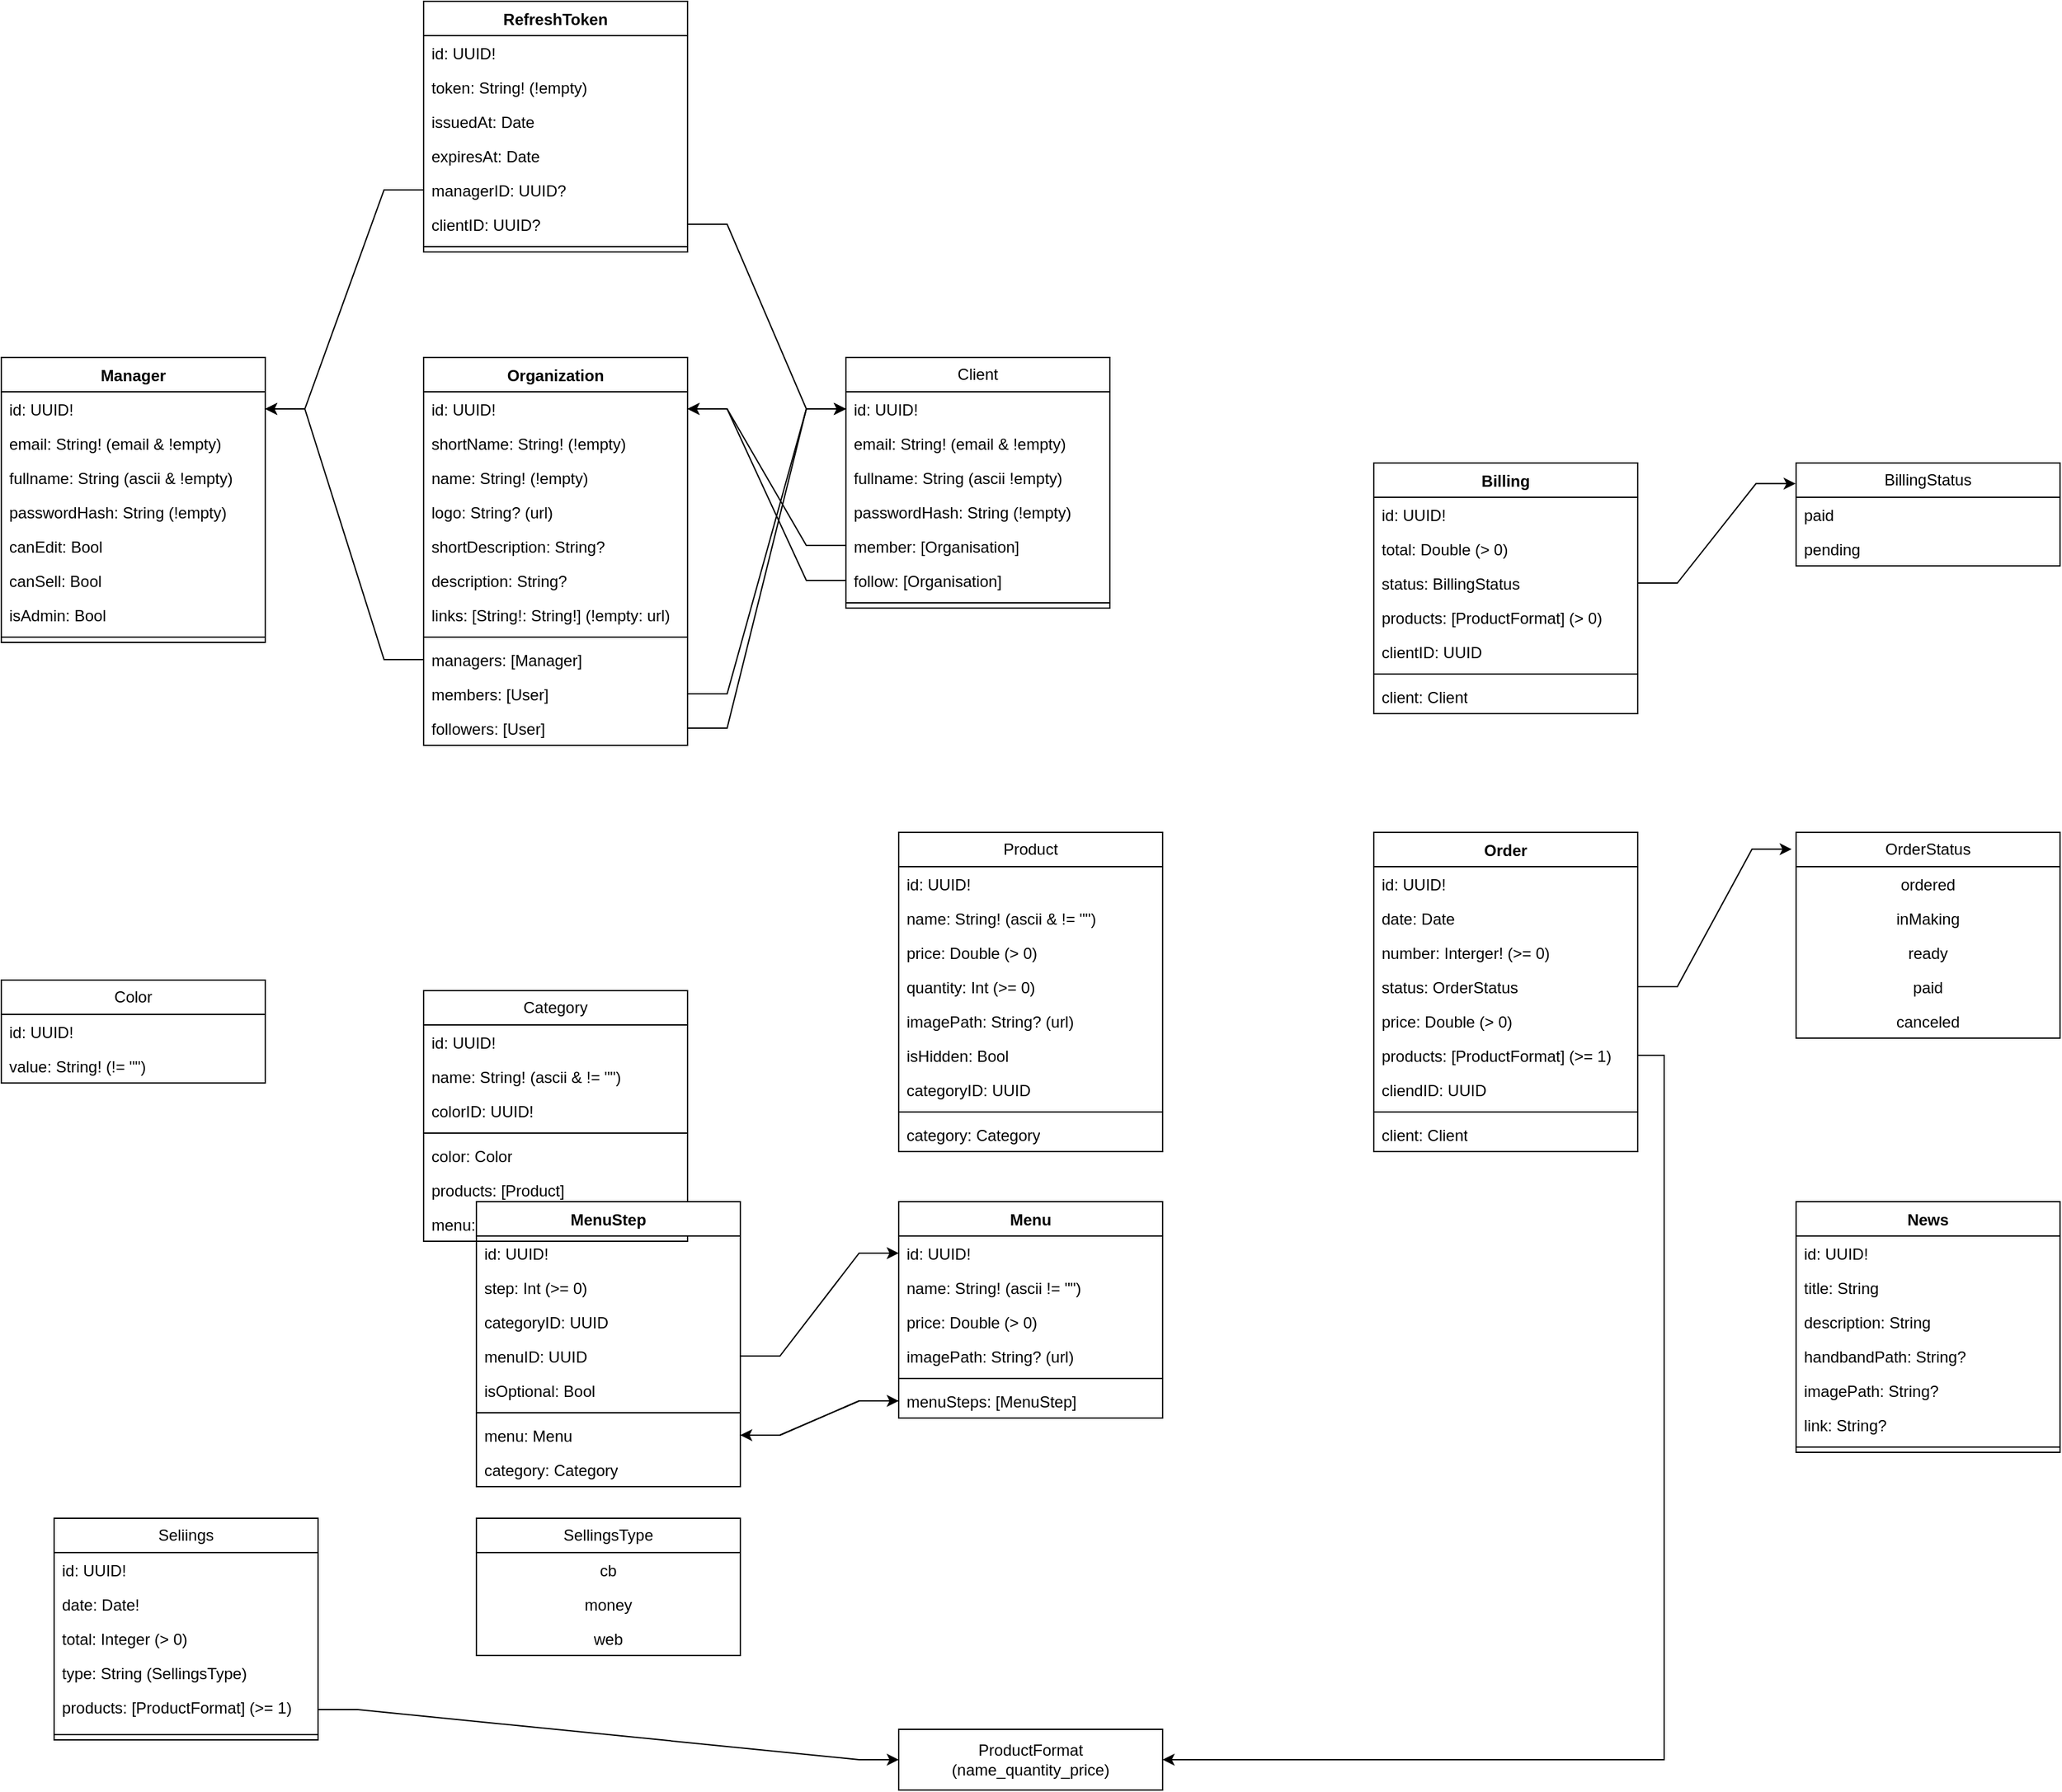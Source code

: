 <mxfile version="24.4.13" type="github">
  <diagram name="Page-1" id="c2jvkfj87v3BeWDT-e6X">
    <mxGraphModel dx="573" dy="1735" grid="1" gridSize="10" guides="1" tooltips="1" connect="1" arrows="1" fold="1" page="1" pageScale="1" pageWidth="827" pageHeight="1169" math="0" shadow="0">
      <root>
        <mxCell id="0" />
        <mxCell id="1" parent="0" />
        <mxCell id="NJMFw-u_C302tOv5NdWR-11" value="Category" style="swimlane;fontStyle=0;childLayout=stackLayout;horizontal=1;startSize=26;fillColor=none;horizontalStack=0;resizeParent=1;resizeParentMax=0;resizeLast=0;collapsible=1;marginBottom=0;whiteSpace=wrap;html=1;" parent="1" vertex="1">
          <mxGeometry x="320" y="480" width="200" height="190" as="geometry" />
        </mxCell>
        <mxCell id="NJMFw-u_C302tOv5NdWR-12" value="id: UUID!" style="text;strokeColor=none;fillColor=none;align=left;verticalAlign=top;spacingLeft=4;spacingRight=4;overflow=hidden;rotatable=0;points=[[0,0.5],[1,0.5]];portConstraint=eastwest;whiteSpace=wrap;html=1;" parent="NJMFw-u_C302tOv5NdWR-11" vertex="1">
          <mxGeometry y="26" width="200" height="26" as="geometry" />
        </mxCell>
        <mxCell id="NJMFw-u_C302tOv5NdWR-13" value="name: String! (ascii &amp;amp; != &quot;&quot;)" style="text;strokeColor=none;fillColor=none;align=left;verticalAlign=top;spacingLeft=4;spacingRight=4;overflow=hidden;rotatable=0;points=[[0,0.5],[1,0.5]];portConstraint=eastwest;whiteSpace=wrap;html=1;" parent="NJMFw-u_C302tOv5NdWR-11" vertex="1">
          <mxGeometry y="52" width="200" height="26" as="geometry" />
        </mxCell>
        <mxCell id="NJMFw-u_C302tOv5NdWR-14" value="colorID: UUID!" style="text;strokeColor=none;fillColor=none;align=left;verticalAlign=top;spacingLeft=4;spacingRight=4;overflow=hidden;rotatable=0;points=[[0,0.5],[1,0.5]];portConstraint=eastwest;whiteSpace=wrap;html=1;" parent="NJMFw-u_C302tOv5NdWR-11" vertex="1">
          <mxGeometry y="78" width="200" height="26" as="geometry" />
        </mxCell>
        <mxCell id="NJMFw-u_C302tOv5NdWR-68" value="" style="line;strokeWidth=1;fillColor=none;align=left;verticalAlign=middle;spacingTop=-1;spacingLeft=3;spacingRight=3;rotatable=0;labelPosition=right;points=[];portConstraint=eastwest;strokeColor=inherit;" parent="NJMFw-u_C302tOv5NdWR-11" vertex="1">
          <mxGeometry y="104" width="200" height="8" as="geometry" />
        </mxCell>
        <mxCell id="NJMFw-u_C302tOv5NdWR-69" value="color: Color" style="text;strokeColor=none;fillColor=none;align=left;verticalAlign=top;spacingLeft=4;spacingRight=4;overflow=hidden;rotatable=0;points=[[0,0.5],[1,0.5]];portConstraint=eastwest;whiteSpace=wrap;html=1;" parent="NJMFw-u_C302tOv5NdWR-11" vertex="1">
          <mxGeometry y="112" width="200" height="26" as="geometry" />
        </mxCell>
        <mxCell id="NJMFw-u_C302tOv5NdWR-72" value="products: [Product]" style="text;strokeColor=none;fillColor=none;align=left;verticalAlign=top;spacingLeft=4;spacingRight=4;overflow=hidden;rotatable=0;points=[[0,0.5],[1,0.5]];portConstraint=eastwest;whiteSpace=wrap;html=1;" parent="NJMFw-u_C302tOv5NdWR-11" vertex="1">
          <mxGeometry y="138" width="200" height="26" as="geometry" />
        </mxCell>
        <mxCell id="NJMFw-u_C302tOv5NdWR-102" value="menu: [Menu]" style="text;strokeColor=none;fillColor=none;align=left;verticalAlign=top;spacingLeft=4;spacingRight=4;overflow=hidden;rotatable=0;points=[[0,0.5],[1,0.5]];portConstraint=eastwest;whiteSpace=wrap;html=1;" parent="NJMFw-u_C302tOv5NdWR-11" vertex="1">
          <mxGeometry y="164" width="200" height="26" as="geometry" />
        </mxCell>
        <mxCell id="Oe5VFleVL7lgHwrtvGjz-9" style="edgeStyle=entityRelationEdgeStyle;rounded=0;orthogonalLoop=1;jettySize=auto;html=1;exitX=0;exitY=0.75;exitDx=0;exitDy=0;entryX=1;entryY=0.5;entryDx=0;entryDy=0;" edge="1" parent="1" source="NJMFw-u_C302tOv5NdWR-19" target="Ka90RNqqkyqerw9W2KLA-3">
          <mxGeometry relative="1" as="geometry" />
        </mxCell>
        <mxCell id="NJMFw-u_C302tOv5NdWR-19" value="Client" style="swimlane;fontStyle=0;childLayout=stackLayout;horizontal=1;startSize=26;fillColor=none;horizontalStack=0;resizeParent=1;resizeParentMax=0;resizeLast=0;collapsible=1;marginBottom=0;whiteSpace=wrap;html=1;" parent="1" vertex="1">
          <mxGeometry x="640" width="200" height="190" as="geometry" />
        </mxCell>
        <mxCell id="NJMFw-u_C302tOv5NdWR-20" value="id: UUID!" style="text;strokeColor=none;fillColor=none;align=left;verticalAlign=top;spacingLeft=4;spacingRight=4;overflow=hidden;rotatable=0;points=[[0,0.5],[1,0.5]];portConstraint=eastwest;whiteSpace=wrap;html=1;" parent="NJMFw-u_C302tOv5NdWR-19" vertex="1">
          <mxGeometry y="26" width="200" height="26" as="geometry" />
        </mxCell>
        <mxCell id="NJMFw-u_C302tOv5NdWR-22" value="email: String! (email &amp;amp; !empty)" style="text;strokeColor=none;fillColor=none;align=left;verticalAlign=top;spacingLeft=4;spacingRight=4;overflow=hidden;rotatable=0;points=[[0,0.5],[1,0.5]];portConstraint=eastwest;whiteSpace=wrap;html=1;" parent="NJMFw-u_C302tOv5NdWR-19" vertex="1">
          <mxGeometry y="52" width="200" height="26" as="geometry" />
        </mxCell>
        <mxCell id="NJMFw-u_C302tOv5NdWR-21" value="fullname: String (ascii !empty)" style="text;strokeColor=none;fillColor=none;align=left;verticalAlign=top;spacingLeft=4;spacingRight=4;overflow=hidden;rotatable=0;points=[[0,0.5],[1,0.5]];portConstraint=eastwest;whiteSpace=wrap;html=1;" parent="NJMFw-u_C302tOv5NdWR-19" vertex="1">
          <mxGeometry y="78" width="200" height="26" as="geometry" />
        </mxCell>
        <mxCell id="NJMFw-u_C302tOv5NdWR-23" value="passwordHash: String (!empty)" style="text;strokeColor=none;fillColor=none;align=left;verticalAlign=top;spacingLeft=4;spacingRight=4;overflow=hidden;rotatable=0;points=[[0,0.5],[1,0.5]];portConstraint=eastwest;whiteSpace=wrap;html=1;" parent="NJMFw-u_C302tOv5NdWR-19" vertex="1">
          <mxGeometry y="104" width="200" height="26" as="geometry" />
        </mxCell>
        <mxCell id="Oe5VFleVL7lgHwrtvGjz-3" value="member: [Organisation]" style="text;strokeColor=none;fillColor=none;align=left;verticalAlign=top;spacingLeft=4;spacingRight=4;overflow=hidden;rotatable=0;points=[[0,0.5],[1,0.5]];portConstraint=eastwest;whiteSpace=wrap;html=1;" vertex="1" parent="NJMFw-u_C302tOv5NdWR-19">
          <mxGeometry y="130" width="200" height="26" as="geometry" />
        </mxCell>
        <mxCell id="NJMFw-u_C302tOv5NdWR-24" value="follow: [Organisation]" style="text;strokeColor=none;fillColor=none;align=left;verticalAlign=top;spacingLeft=4;spacingRight=4;overflow=hidden;rotatable=0;points=[[0,0.5],[1,0.5]];portConstraint=eastwest;whiteSpace=wrap;html=1;" parent="NJMFw-u_C302tOv5NdWR-19" vertex="1">
          <mxGeometry y="156" width="200" height="26" as="geometry" />
        </mxCell>
        <mxCell id="NJMFw-u_C302tOv5NdWR-158" value="" style="line;strokeWidth=1;fillColor=none;align=left;verticalAlign=middle;spacingTop=-1;spacingLeft=3;spacingRight=3;rotatable=0;labelPosition=right;points=[];portConstraint=eastwest;strokeColor=inherit;" parent="NJMFw-u_C302tOv5NdWR-19" vertex="1">
          <mxGeometry y="182" width="200" height="8" as="geometry" />
        </mxCell>
        <mxCell id="NJMFw-u_C302tOv5NdWR-26" value="Color" style="swimlane;fontStyle=0;childLayout=stackLayout;horizontal=1;startSize=26;fillColor=none;horizontalStack=0;resizeParent=1;resizeParentMax=0;resizeLast=0;collapsible=1;marginBottom=0;whiteSpace=wrap;html=1;" parent="1" vertex="1">
          <mxGeometry y="472" width="200" height="78" as="geometry" />
        </mxCell>
        <mxCell id="NJMFw-u_C302tOv5NdWR-27" value="id: UUID!" style="text;strokeColor=none;fillColor=none;align=left;verticalAlign=top;spacingLeft=4;spacingRight=4;overflow=hidden;rotatable=0;points=[[0,0.5],[1,0.5]];portConstraint=eastwest;whiteSpace=wrap;html=1;" parent="NJMFw-u_C302tOv5NdWR-26" vertex="1">
          <mxGeometry y="26" width="200" height="26" as="geometry" />
        </mxCell>
        <mxCell id="NJMFw-u_C302tOv5NdWR-28" value="value: String! (!= &quot;&quot;)" style="text;strokeColor=none;fillColor=none;align=left;verticalAlign=top;spacingLeft=4;spacingRight=4;overflow=hidden;rotatable=0;points=[[0,0.5],[1,0.5]];portConstraint=eastwest;whiteSpace=wrap;html=1;" parent="NJMFw-u_C302tOv5NdWR-26" vertex="1">
          <mxGeometry y="52" width="200" height="26" as="geometry" />
        </mxCell>
        <mxCell id="NJMFw-u_C302tOv5NdWR-40" value="Product" style="swimlane;fontStyle=0;childLayout=stackLayout;horizontal=1;startSize=26;fillColor=none;horizontalStack=0;resizeParent=1;resizeParentMax=0;resizeLast=0;collapsible=1;marginBottom=0;whiteSpace=wrap;html=1;" parent="1" vertex="1">
          <mxGeometry x="680" y="360" width="200" height="242" as="geometry" />
        </mxCell>
        <mxCell id="NJMFw-u_C302tOv5NdWR-41" value="id: UUID!" style="text;strokeColor=none;fillColor=none;align=left;verticalAlign=top;spacingLeft=4;spacingRight=4;overflow=hidden;rotatable=0;points=[[0,0.5],[1,0.5]];portConstraint=eastwest;whiteSpace=wrap;html=1;" parent="NJMFw-u_C302tOv5NdWR-40" vertex="1">
          <mxGeometry y="26" width="200" height="26" as="geometry" />
        </mxCell>
        <mxCell id="NJMFw-u_C302tOv5NdWR-42" value="name: String! (ascii &amp;amp; != &quot;&quot;)" style="text;strokeColor=none;fillColor=none;align=left;verticalAlign=top;spacingLeft=4;spacingRight=4;overflow=hidden;rotatable=0;points=[[0,0.5],[1,0.5]];portConstraint=eastwest;whiteSpace=wrap;html=1;" parent="NJMFw-u_C302tOv5NdWR-40" vertex="1">
          <mxGeometry y="52" width="200" height="26" as="geometry" />
        </mxCell>
        <mxCell id="NJMFw-u_C302tOv5NdWR-43" value="price: Double (&amp;gt; 0)" style="text;strokeColor=none;fillColor=none;align=left;verticalAlign=top;spacingLeft=4;spacingRight=4;overflow=hidden;rotatable=0;points=[[0,0.5],[1,0.5]];portConstraint=eastwest;whiteSpace=wrap;html=1;" parent="NJMFw-u_C302tOv5NdWR-40" vertex="1">
          <mxGeometry y="78" width="200" height="26" as="geometry" />
        </mxCell>
        <mxCell id="NJMFw-u_C302tOv5NdWR-44" value="quantity: Int (&amp;gt;= 0)" style="text;strokeColor=none;fillColor=none;align=left;verticalAlign=top;spacingLeft=4;spacingRight=4;overflow=hidden;rotatable=0;points=[[0,0.5],[1,0.5]];portConstraint=eastwest;whiteSpace=wrap;html=1;" parent="NJMFw-u_C302tOv5NdWR-40" vertex="1">
          <mxGeometry y="104" width="200" height="26" as="geometry" />
        </mxCell>
        <mxCell id="NJMFw-u_C302tOv5NdWR-45" value="imagePath: String? (url)" style="text;strokeColor=none;fillColor=none;align=left;verticalAlign=top;spacingLeft=4;spacingRight=4;overflow=hidden;rotatable=0;points=[[0,0.5],[1,0.5]];portConstraint=eastwest;whiteSpace=wrap;html=1;" parent="NJMFw-u_C302tOv5NdWR-40" vertex="1">
          <mxGeometry y="130" width="200" height="26" as="geometry" />
        </mxCell>
        <mxCell id="NJMFw-u_C302tOv5NdWR-46" value="isHidden: Bool" style="text;strokeColor=none;fillColor=none;align=left;verticalAlign=top;spacingLeft=4;spacingRight=4;overflow=hidden;rotatable=0;points=[[0,0.5],[1,0.5]];portConstraint=eastwest;whiteSpace=wrap;html=1;" parent="NJMFw-u_C302tOv5NdWR-40" vertex="1">
          <mxGeometry y="156" width="200" height="26" as="geometry" />
        </mxCell>
        <mxCell id="NJMFw-u_C302tOv5NdWR-47" value="categoryID: UUID" style="text;strokeColor=none;fillColor=none;align=left;verticalAlign=top;spacingLeft=4;spacingRight=4;overflow=hidden;rotatable=0;points=[[0,0.5],[1,0.5]];portConstraint=eastwest;whiteSpace=wrap;html=1;" parent="NJMFw-u_C302tOv5NdWR-40" vertex="1">
          <mxGeometry y="182" width="200" height="26" as="geometry" />
        </mxCell>
        <mxCell id="NJMFw-u_C302tOv5NdWR-74" value="" style="line;strokeWidth=1;fillColor=none;align=left;verticalAlign=middle;spacingTop=-1;spacingLeft=3;spacingRight=3;rotatable=0;labelPosition=right;points=[];portConstraint=eastwest;strokeColor=inherit;" parent="NJMFw-u_C302tOv5NdWR-40" vertex="1">
          <mxGeometry y="208" width="200" height="8" as="geometry" />
        </mxCell>
        <mxCell id="NJMFw-u_C302tOv5NdWR-75" value="category: Category" style="text;strokeColor=none;fillColor=none;align=left;verticalAlign=top;spacingLeft=4;spacingRight=4;overflow=hidden;rotatable=0;points=[[0,0.5],[1,0.5]];portConstraint=eastwest;whiteSpace=wrap;html=1;" parent="NJMFw-u_C302tOv5NdWR-40" vertex="1">
          <mxGeometry y="216" width="200" height="26" as="geometry" />
        </mxCell>
        <mxCell id="NJMFw-u_C302tOv5NdWR-56" value="Manager" style="swimlane;fontStyle=1;align=center;verticalAlign=top;childLayout=stackLayout;horizontal=1;startSize=26;horizontalStack=0;resizeParent=1;resizeParentMax=0;resizeLast=0;collapsible=1;marginBottom=0;whiteSpace=wrap;html=1;" parent="1" vertex="1">
          <mxGeometry width="200" height="216" as="geometry" />
        </mxCell>
        <mxCell id="NJMFw-u_C302tOv5NdWR-34" value="id: UUID!" style="text;strokeColor=none;fillColor=none;align=left;verticalAlign=top;spacingLeft=4;spacingRight=4;overflow=hidden;rotatable=0;points=[[0,0.5],[1,0.5]];portConstraint=eastwest;whiteSpace=wrap;html=1;" parent="NJMFw-u_C302tOv5NdWR-56" vertex="1">
          <mxGeometry y="26" width="200" height="26" as="geometry" />
        </mxCell>
        <mxCell id="NJMFw-u_C302tOv5NdWR-36" value="email: String! (email &amp;amp; !empty)" style="text;strokeColor=none;fillColor=none;align=left;verticalAlign=top;spacingLeft=4;spacingRight=4;overflow=hidden;rotatable=0;points=[[0,0.5],[1,0.5]];portConstraint=eastwest;whiteSpace=wrap;html=1;" parent="NJMFw-u_C302tOv5NdWR-56" vertex="1">
          <mxGeometry y="52" width="200" height="26" as="geometry" />
        </mxCell>
        <mxCell id="NJMFw-u_C302tOv5NdWR-35" value="fullname: String (ascii &amp;amp; !empty)" style="text;strokeColor=none;fillColor=none;align=left;verticalAlign=top;spacingLeft=4;spacingRight=4;overflow=hidden;rotatable=0;points=[[0,0.5],[1,0.5]];portConstraint=eastwest;whiteSpace=wrap;html=1;" parent="NJMFw-u_C302tOv5NdWR-56" vertex="1">
          <mxGeometry y="78" width="200" height="26" as="geometry" />
        </mxCell>
        <mxCell id="NJMFw-u_C302tOv5NdWR-37" value="passwordHash: String (!empty)" style="text;strokeColor=none;fillColor=none;align=left;verticalAlign=top;spacingLeft=4;spacingRight=4;overflow=hidden;rotatable=0;points=[[0,0.5],[1,0.5]];portConstraint=eastwest;whiteSpace=wrap;html=1;" parent="NJMFw-u_C302tOv5NdWR-56" vertex="1">
          <mxGeometry y="104" width="200" height="26" as="geometry" />
        </mxCell>
        <mxCell id="Ka90RNqqkyqerw9W2KLA-1" value="canEdit: Bool" style="text;strokeColor=none;fillColor=none;align=left;verticalAlign=top;spacingLeft=4;spacingRight=4;overflow=hidden;rotatable=0;points=[[0,0.5],[1,0.5]];portConstraint=eastwest;whiteSpace=wrap;html=1;" parent="NJMFw-u_C302tOv5NdWR-56" vertex="1">
          <mxGeometry y="130" width="200" height="26" as="geometry" />
        </mxCell>
        <mxCell id="NJMFw-u_C302tOv5NdWR-38" value="canSell: Bool" style="text;strokeColor=none;fillColor=none;align=left;verticalAlign=top;spacingLeft=4;spacingRight=4;overflow=hidden;rotatable=0;points=[[0,0.5],[1,0.5]];portConstraint=eastwest;whiteSpace=wrap;html=1;" parent="NJMFw-u_C302tOv5NdWR-56" vertex="1">
          <mxGeometry y="156" width="200" height="26" as="geometry" />
        </mxCell>
        <mxCell id="NJMFw-u_C302tOv5NdWR-39" value="isAdmin: Bool" style="text;strokeColor=none;fillColor=none;align=left;verticalAlign=top;spacingLeft=4;spacingRight=4;overflow=hidden;rotatable=0;points=[[0,0.5],[1,0.5]];portConstraint=eastwest;whiteSpace=wrap;html=1;" parent="NJMFw-u_C302tOv5NdWR-56" vertex="1">
          <mxGeometry y="182" width="200" height="26" as="geometry" />
        </mxCell>
        <mxCell id="NJMFw-u_C302tOv5NdWR-58" value="" style="line;strokeWidth=1;fillColor=none;align=left;verticalAlign=middle;spacingTop=-1;spacingLeft=3;spacingRight=3;rotatable=0;labelPosition=right;points=[];portConstraint=eastwest;strokeColor=inherit;" parent="NJMFw-u_C302tOv5NdWR-56" vertex="1">
          <mxGeometry y="208" width="200" height="8" as="geometry" />
        </mxCell>
        <mxCell id="NJMFw-u_C302tOv5NdWR-60" value="RefreshToken" style="swimlane;fontStyle=1;align=center;verticalAlign=top;childLayout=stackLayout;horizontal=1;startSize=26;horizontalStack=0;resizeParent=1;resizeParentMax=0;resizeLast=0;collapsible=1;marginBottom=0;whiteSpace=wrap;html=1;" parent="1" vertex="1">
          <mxGeometry x="320" y="-270" width="200" height="190" as="geometry" />
        </mxCell>
        <mxCell id="NJMFw-u_C302tOv5NdWR-2" value="id: UUID!" style="text;strokeColor=none;fillColor=none;align=left;verticalAlign=top;spacingLeft=4;spacingRight=4;overflow=hidden;rotatable=0;points=[[0,0.5],[1,0.5]];portConstraint=eastwest;whiteSpace=wrap;html=1;" parent="NJMFw-u_C302tOv5NdWR-60" vertex="1">
          <mxGeometry y="26" width="200" height="26" as="geometry" />
        </mxCell>
        <mxCell id="NJMFw-u_C302tOv5NdWR-3" value="token: String! (!empty)" style="text;strokeColor=none;fillColor=none;align=left;verticalAlign=top;spacingLeft=4;spacingRight=4;overflow=hidden;rotatable=0;points=[[0,0.5],[1,0.5]];portConstraint=eastwest;whiteSpace=wrap;html=1;" parent="NJMFw-u_C302tOv5NdWR-60" vertex="1">
          <mxGeometry y="52" width="200" height="26" as="geometry" />
        </mxCell>
        <mxCell id="NJMFw-u_C302tOv5NdWR-4" value="issuedAt: Date" style="text;strokeColor=none;fillColor=none;align=left;verticalAlign=top;spacingLeft=4;spacingRight=4;overflow=hidden;rotatable=0;points=[[0,0.5],[1,0.5]];portConstraint=eastwest;whiteSpace=wrap;html=1;" parent="NJMFw-u_C302tOv5NdWR-60" vertex="1">
          <mxGeometry y="78" width="200" height="26" as="geometry" />
        </mxCell>
        <mxCell id="NJMFw-u_C302tOv5NdWR-5" value="expiresAt: Date" style="text;strokeColor=none;fillColor=none;align=left;verticalAlign=top;spacingLeft=4;spacingRight=4;overflow=hidden;rotatable=0;points=[[0,0.5],[1,0.5]];portConstraint=eastwest;whiteSpace=wrap;html=1;" parent="NJMFw-u_C302tOv5NdWR-60" vertex="1">
          <mxGeometry y="104" width="200" height="26" as="geometry" />
        </mxCell>
        <mxCell id="NJMFw-u_C302tOv5NdWR-6" value="managerID: UUID?" style="text;strokeColor=none;fillColor=none;align=left;verticalAlign=top;spacingLeft=4;spacingRight=4;overflow=hidden;rotatable=0;points=[[0,0.5],[1,0.5]];portConstraint=eastwest;whiteSpace=wrap;html=1;" parent="NJMFw-u_C302tOv5NdWR-60" vertex="1">
          <mxGeometry y="130" width="200" height="26" as="geometry" />
        </mxCell>
        <mxCell id="NJMFw-u_C302tOv5NdWR-7" value="clientID: UUID?" style="text;strokeColor=none;fillColor=none;align=left;verticalAlign=top;spacingLeft=4;spacingRight=4;overflow=hidden;rotatable=0;points=[[0,0.5],[1,0.5]];portConstraint=eastwest;whiteSpace=wrap;html=1;" parent="NJMFw-u_C302tOv5NdWR-60" vertex="1">
          <mxGeometry y="156" width="200" height="26" as="geometry" />
        </mxCell>
        <mxCell id="NJMFw-u_C302tOv5NdWR-62" value="" style="line;strokeWidth=1;fillColor=none;align=left;verticalAlign=middle;spacingTop=-1;spacingLeft=3;spacingRight=3;rotatable=0;labelPosition=right;points=[];portConstraint=eastwest;strokeColor=inherit;" parent="NJMFw-u_C302tOv5NdWR-60" vertex="1">
          <mxGeometry y="182" width="200" height="8" as="geometry" />
        </mxCell>
        <mxCell id="NJMFw-u_C302tOv5NdWR-78" value="Menu" style="swimlane;fontStyle=1;align=center;verticalAlign=top;childLayout=stackLayout;horizontal=1;startSize=26;horizontalStack=0;resizeParent=1;resizeParentMax=0;resizeLast=0;collapsible=1;marginBottom=0;whiteSpace=wrap;html=1;" parent="1" vertex="1">
          <mxGeometry x="680" y="640" width="200" height="164" as="geometry" />
        </mxCell>
        <mxCell id="NJMFw-u_C302tOv5NdWR-79" value="id: UUID!" style="text;strokeColor=none;fillColor=none;align=left;verticalAlign=top;spacingLeft=4;spacingRight=4;overflow=hidden;rotatable=0;points=[[0,0.5],[1,0.5]];portConstraint=eastwest;whiteSpace=wrap;html=1;" parent="NJMFw-u_C302tOv5NdWR-78" vertex="1">
          <mxGeometry y="26" width="200" height="26" as="geometry" />
        </mxCell>
        <mxCell id="NJMFw-u_C302tOv5NdWR-82" value="name: String! (ascii != &quot;&quot;)" style="text;strokeColor=none;fillColor=none;align=left;verticalAlign=top;spacingLeft=4;spacingRight=4;overflow=hidden;rotatable=0;points=[[0,0.5],[1,0.5]];portConstraint=eastwest;whiteSpace=wrap;html=1;" parent="NJMFw-u_C302tOv5NdWR-78" vertex="1">
          <mxGeometry y="52" width="200" height="26" as="geometry" />
        </mxCell>
        <mxCell id="NJMFw-u_C302tOv5NdWR-83" value="price: Double (&amp;gt; 0)" style="text;strokeColor=none;fillColor=none;align=left;verticalAlign=top;spacingLeft=4;spacingRight=4;overflow=hidden;rotatable=0;points=[[0,0.5],[1,0.5]];portConstraint=eastwest;whiteSpace=wrap;html=1;" parent="NJMFw-u_C302tOv5NdWR-78" vertex="1">
          <mxGeometry y="78" width="200" height="26" as="geometry" />
        </mxCell>
        <mxCell id="NJMFw-u_C302tOv5NdWR-84" value="imagePath: String? (url)" style="text;strokeColor=none;fillColor=none;align=left;verticalAlign=top;spacingLeft=4;spacingRight=4;overflow=hidden;rotatable=0;points=[[0,0.5],[1,0.5]];portConstraint=eastwest;whiteSpace=wrap;html=1;" parent="NJMFw-u_C302tOv5NdWR-78" vertex="1">
          <mxGeometry y="104" width="200" height="26" as="geometry" />
        </mxCell>
        <mxCell id="NJMFw-u_C302tOv5NdWR-80" value="" style="line;strokeWidth=1;fillColor=none;align=left;verticalAlign=middle;spacingTop=-1;spacingLeft=3;spacingRight=3;rotatable=0;labelPosition=right;points=[];portConstraint=eastwest;strokeColor=inherit;" parent="NJMFw-u_C302tOv5NdWR-78" vertex="1">
          <mxGeometry y="130" width="200" height="8" as="geometry" />
        </mxCell>
        <mxCell id="NJMFw-u_C302tOv5NdWR-81" value="menuSteps: [MenuStep]" style="text;strokeColor=none;fillColor=none;align=left;verticalAlign=top;spacingLeft=4;spacingRight=4;overflow=hidden;rotatable=0;points=[[0,0.5],[1,0.5]];portConstraint=eastwest;whiteSpace=wrap;html=1;" parent="NJMFw-u_C302tOv5NdWR-78" vertex="1">
          <mxGeometry y="138" width="200" height="26" as="geometry" />
        </mxCell>
        <mxCell id="NJMFw-u_C302tOv5NdWR-85" value="MenuStep" style="swimlane;fontStyle=1;align=center;verticalAlign=top;childLayout=stackLayout;horizontal=1;startSize=26;horizontalStack=0;resizeParent=1;resizeParentMax=0;resizeLast=0;collapsible=1;marginBottom=0;whiteSpace=wrap;html=1;" parent="1" vertex="1">
          <mxGeometry x="360" y="640" width="200" height="216" as="geometry" />
        </mxCell>
        <mxCell id="NJMFw-u_C302tOv5NdWR-86" value="id: UUID!" style="text;strokeColor=none;fillColor=none;align=left;verticalAlign=top;spacingLeft=4;spacingRight=4;overflow=hidden;rotatable=0;points=[[0,0.5],[1,0.5]];portConstraint=eastwest;whiteSpace=wrap;html=1;" parent="NJMFw-u_C302tOv5NdWR-85" vertex="1">
          <mxGeometry y="26" width="200" height="26" as="geometry" />
        </mxCell>
        <mxCell id="vYD6LgI2CbaWEMq7U8Q6-1" value="step: Int (&amp;gt;= 0)" style="text;strokeColor=none;fillColor=none;align=left;verticalAlign=top;spacingLeft=4;spacingRight=4;overflow=hidden;rotatable=0;points=[[0,0.5],[1,0.5]];portConstraint=eastwest;whiteSpace=wrap;html=1;" parent="NJMFw-u_C302tOv5NdWR-85" vertex="1">
          <mxGeometry y="52" width="200" height="26" as="geometry" />
        </mxCell>
        <mxCell id="NJMFw-u_C302tOv5NdWR-89" value="categoryID: UUID" style="text;strokeColor=none;fillColor=none;align=left;verticalAlign=top;spacingLeft=4;spacingRight=4;overflow=hidden;rotatable=0;points=[[0,0.5],[1,0.5]];portConstraint=eastwest;whiteSpace=wrap;html=1;" parent="NJMFw-u_C302tOv5NdWR-85" vertex="1">
          <mxGeometry y="78" width="200" height="26" as="geometry" />
        </mxCell>
        <mxCell id="NJMFw-u_C302tOv5NdWR-90" value="menuID: UUID" style="text;strokeColor=none;fillColor=none;align=left;verticalAlign=top;spacingLeft=4;spacingRight=4;overflow=hidden;rotatable=0;points=[[0,0.5],[1,0.5]];portConstraint=eastwest;whiteSpace=wrap;html=1;" parent="NJMFw-u_C302tOv5NdWR-85" vertex="1">
          <mxGeometry y="104" width="200" height="26" as="geometry" />
        </mxCell>
        <mxCell id="NJMFw-u_C302tOv5NdWR-103" value="isOptional: Bool" style="text;strokeColor=none;fillColor=none;align=left;verticalAlign=top;spacingLeft=4;spacingRight=4;overflow=hidden;rotatable=0;points=[[0,0.5],[1,0.5]];portConstraint=eastwest;whiteSpace=wrap;html=1;" parent="NJMFw-u_C302tOv5NdWR-85" vertex="1">
          <mxGeometry y="130" width="200" height="26" as="geometry" />
        </mxCell>
        <mxCell id="NJMFw-u_C302tOv5NdWR-87" value="" style="line;strokeWidth=1;fillColor=none;align=left;verticalAlign=middle;spacingTop=-1;spacingLeft=3;spacingRight=3;rotatable=0;labelPosition=right;points=[];portConstraint=eastwest;strokeColor=inherit;" parent="NJMFw-u_C302tOv5NdWR-85" vertex="1">
          <mxGeometry y="156" width="200" height="8" as="geometry" />
        </mxCell>
        <mxCell id="NJMFw-u_C302tOv5NdWR-88" value="menu: Menu" style="text;strokeColor=none;fillColor=none;align=left;verticalAlign=top;spacingLeft=4;spacingRight=4;overflow=hidden;rotatable=0;points=[[0,0.5],[1,0.5]];portConstraint=eastwest;whiteSpace=wrap;html=1;" parent="NJMFw-u_C302tOv5NdWR-85" vertex="1">
          <mxGeometry y="164" width="200" height="26" as="geometry" />
        </mxCell>
        <mxCell id="NJMFw-u_C302tOv5NdWR-96" value="category: Category" style="text;strokeColor=none;fillColor=none;align=left;verticalAlign=top;spacingLeft=4;spacingRight=4;overflow=hidden;rotatable=0;points=[[0,0.5],[1,0.5]];portConstraint=eastwest;whiteSpace=wrap;html=1;" parent="NJMFw-u_C302tOv5NdWR-85" vertex="1">
          <mxGeometry y="190" width="200" height="26" as="geometry" />
        </mxCell>
        <mxCell id="NJMFw-u_C302tOv5NdWR-109" style="edgeStyle=entityRelationEdgeStyle;rounded=0;orthogonalLoop=1;jettySize=auto;html=1;exitX=1;exitY=0.5;exitDx=0;exitDy=0;entryX=0;entryY=0.5;entryDx=0;entryDy=0;" parent="1" source="NJMFw-u_C302tOv5NdWR-88" target="NJMFw-u_C302tOv5NdWR-81" edge="1">
          <mxGeometry relative="1" as="geometry" />
        </mxCell>
        <mxCell id="NJMFw-u_C302tOv5NdWR-110" style="edgeStyle=entityRelationEdgeStyle;rounded=0;orthogonalLoop=1;jettySize=auto;html=1;exitX=0;exitY=0.5;exitDx=0;exitDy=0;entryX=1;entryY=0.5;entryDx=0;entryDy=0;" parent="1" source="NJMFw-u_C302tOv5NdWR-81" target="NJMFw-u_C302tOv5NdWR-88" edge="1">
          <mxGeometry relative="1" as="geometry" />
        </mxCell>
        <mxCell id="NJMFw-u_C302tOv5NdWR-111" style="edgeStyle=entityRelationEdgeStyle;rounded=0;orthogonalLoop=1;jettySize=auto;html=1;exitX=1;exitY=0.5;exitDx=0;exitDy=0;entryX=0;entryY=0.5;entryDx=0;entryDy=0;" parent="1" source="NJMFw-u_C302tOv5NdWR-90" target="NJMFw-u_C302tOv5NdWR-79" edge="1">
          <mxGeometry relative="1" as="geometry" />
        </mxCell>
        <mxCell id="NJMFw-u_C302tOv5NdWR-112" value="News" style="swimlane;fontStyle=1;align=center;verticalAlign=top;childLayout=stackLayout;horizontal=1;startSize=26;horizontalStack=0;resizeParent=1;resizeParentMax=0;resizeLast=0;collapsible=1;marginBottom=0;whiteSpace=wrap;html=1;" parent="1" vertex="1">
          <mxGeometry x="1360" y="640" width="200" height="190" as="geometry" />
        </mxCell>
        <mxCell id="NJMFw-u_C302tOv5NdWR-113" value="id: UUID!" style="text;strokeColor=none;fillColor=none;align=left;verticalAlign=top;spacingLeft=4;spacingRight=4;overflow=hidden;rotatable=0;points=[[0,0.5],[1,0.5]];portConstraint=eastwest;whiteSpace=wrap;html=1;" parent="NJMFw-u_C302tOv5NdWR-112" vertex="1">
          <mxGeometry y="26" width="200" height="26" as="geometry" />
        </mxCell>
        <mxCell id="NJMFw-u_C302tOv5NdWR-116" value="title: String" style="text;strokeColor=none;fillColor=none;align=left;verticalAlign=top;spacingLeft=4;spacingRight=4;overflow=hidden;rotatable=0;points=[[0,0.5],[1,0.5]];portConstraint=eastwest;whiteSpace=wrap;html=1;" parent="NJMFw-u_C302tOv5NdWR-112" vertex="1">
          <mxGeometry y="52" width="200" height="26" as="geometry" />
        </mxCell>
        <mxCell id="NJMFw-u_C302tOv5NdWR-117" value="description: String" style="text;strokeColor=none;fillColor=none;align=left;verticalAlign=top;spacingLeft=4;spacingRight=4;overflow=hidden;rotatable=0;points=[[0,0.5],[1,0.5]];portConstraint=eastwest;whiteSpace=wrap;html=1;" parent="NJMFw-u_C302tOv5NdWR-112" vertex="1">
          <mxGeometry y="78" width="200" height="26" as="geometry" />
        </mxCell>
        <mxCell id="NJMFw-u_C302tOv5NdWR-118" value="handbandPath: String?" style="text;strokeColor=none;fillColor=none;align=left;verticalAlign=top;spacingLeft=4;spacingRight=4;overflow=hidden;rotatable=0;points=[[0,0.5],[1,0.5]];portConstraint=eastwest;whiteSpace=wrap;html=1;" parent="NJMFw-u_C302tOv5NdWR-112" vertex="1">
          <mxGeometry y="104" width="200" height="26" as="geometry" />
        </mxCell>
        <mxCell id="NJMFw-u_C302tOv5NdWR-119" value="imagePath: String?" style="text;strokeColor=none;fillColor=none;align=left;verticalAlign=top;spacingLeft=4;spacingRight=4;overflow=hidden;rotatable=0;points=[[0,0.5],[1,0.5]];portConstraint=eastwest;whiteSpace=wrap;html=1;" parent="NJMFw-u_C302tOv5NdWR-112" vertex="1">
          <mxGeometry y="130" width="200" height="26" as="geometry" />
        </mxCell>
        <mxCell id="NJMFw-u_C302tOv5NdWR-120" value="link: String?" style="text;strokeColor=none;fillColor=none;align=left;verticalAlign=top;spacingLeft=4;spacingRight=4;overflow=hidden;rotatable=0;points=[[0,0.5],[1,0.5]];portConstraint=eastwest;whiteSpace=wrap;html=1;" parent="NJMFw-u_C302tOv5NdWR-112" vertex="1">
          <mxGeometry y="156" width="200" height="26" as="geometry" />
        </mxCell>
        <mxCell id="NJMFw-u_C302tOv5NdWR-114" value="" style="line;strokeWidth=1;fillColor=none;align=left;verticalAlign=middle;spacingTop=-1;spacingLeft=3;spacingRight=3;rotatable=0;labelPosition=right;points=[];portConstraint=eastwest;strokeColor=inherit;" parent="NJMFw-u_C302tOv5NdWR-112" vertex="1">
          <mxGeometry y="182" width="200" height="8" as="geometry" />
        </mxCell>
        <mxCell id="NJMFw-u_C302tOv5NdWR-121" value="Seliings" style="swimlane;fontStyle=0;childLayout=stackLayout;horizontal=1;startSize=26;fillColor=none;horizontalStack=0;resizeParent=1;resizeParentMax=0;resizeLast=0;collapsible=1;marginBottom=0;whiteSpace=wrap;html=1;" parent="1" vertex="1">
          <mxGeometry x="40" y="880" width="200" height="168" as="geometry" />
        </mxCell>
        <mxCell id="NJMFw-u_C302tOv5NdWR-122" value="id: UUID!" style="text;strokeColor=none;fillColor=none;align=left;verticalAlign=top;spacingLeft=4;spacingRight=4;overflow=hidden;rotatable=0;points=[[0,0.5],[1,0.5]];portConstraint=eastwest;whiteSpace=wrap;html=1;" parent="NJMFw-u_C302tOv5NdWR-121" vertex="1">
          <mxGeometry y="26" width="200" height="26" as="geometry" />
        </mxCell>
        <mxCell id="NJMFw-u_C302tOv5NdWR-123" value="date: Date!" style="text;strokeColor=none;fillColor=none;align=left;verticalAlign=top;spacingLeft=4;spacingRight=4;overflow=hidden;rotatable=0;points=[[0,0.5],[1,0.5]];portConstraint=eastwest;whiteSpace=wrap;html=1;" parent="NJMFw-u_C302tOv5NdWR-121" vertex="1">
          <mxGeometry y="52" width="200" height="26" as="geometry" />
        </mxCell>
        <mxCell id="NJMFw-u_C302tOv5NdWR-124" value="total: Integer (&amp;gt; 0)" style="text;strokeColor=none;fillColor=none;align=left;verticalAlign=top;spacingLeft=4;spacingRight=4;overflow=hidden;rotatable=0;points=[[0,0.5],[1,0.5]];portConstraint=eastwest;whiteSpace=wrap;html=1;" parent="NJMFw-u_C302tOv5NdWR-121" vertex="1">
          <mxGeometry y="78" width="200" height="26" as="geometry" />
        </mxCell>
        <mxCell id="NJMFw-u_C302tOv5NdWR-140" value="type: String (SellingsType)" style="text;strokeColor=none;fillColor=none;align=left;verticalAlign=top;spacingLeft=4;spacingRight=4;overflow=hidden;rotatable=0;points=[[0,0.5],[1,0.5]];portConstraint=eastwest;whiteSpace=wrap;html=1;" parent="NJMFw-u_C302tOv5NdWR-121" vertex="1">
          <mxGeometry y="104" width="200" height="26" as="geometry" />
        </mxCell>
        <mxCell id="NJMFw-u_C302tOv5NdWR-142" value="products: [ProductFormat] (&amp;gt;= 1) " style="text;strokeColor=none;fillColor=none;align=left;verticalAlign=top;spacingLeft=4;spacingRight=4;overflow=hidden;rotatable=0;points=[[0,0.5],[1,0.5]];portConstraint=eastwest;whiteSpace=wrap;html=1;" parent="NJMFw-u_C302tOv5NdWR-121" vertex="1">
          <mxGeometry y="130" width="200" height="30" as="geometry" />
        </mxCell>
        <mxCell id="NJMFw-u_C302tOv5NdWR-125" value="" style="line;strokeWidth=1;fillColor=none;align=left;verticalAlign=middle;spacingTop=-1;spacingLeft=3;spacingRight=3;rotatable=0;labelPosition=right;points=[];portConstraint=eastwest;strokeColor=inherit;" parent="NJMFw-u_C302tOv5NdWR-121" vertex="1">
          <mxGeometry y="160" width="200" height="8" as="geometry" />
        </mxCell>
        <mxCell id="NJMFw-u_C302tOv5NdWR-126" value="SellingsType" style="swimlane;fontStyle=0;childLayout=stackLayout;horizontal=1;startSize=26;fillColor=none;horizontalStack=0;resizeParent=1;resizeParentMax=0;resizeLast=0;collapsible=1;marginBottom=0;whiteSpace=wrap;html=1;" parent="1" vertex="1">
          <mxGeometry x="360" y="880" width="200" height="104" as="geometry" />
        </mxCell>
        <mxCell id="NJMFw-u_C302tOv5NdWR-127" value="cb" style="text;strokeColor=none;fillColor=none;align=center;verticalAlign=top;spacingLeft=4;spacingRight=4;overflow=hidden;rotatable=0;points=[[0,0.5],[1,0.5]];portConstraint=eastwest;whiteSpace=wrap;html=1;" parent="NJMFw-u_C302tOv5NdWR-126" vertex="1">
          <mxGeometry y="26" width="200" height="26" as="geometry" />
        </mxCell>
        <mxCell id="NJMFw-u_C302tOv5NdWR-128" value="money" style="text;strokeColor=none;fillColor=none;align=center;verticalAlign=top;spacingLeft=4;spacingRight=4;overflow=hidden;rotatable=0;points=[[0,0.5],[1,0.5]];portConstraint=eastwest;whiteSpace=wrap;html=1;" parent="NJMFw-u_C302tOv5NdWR-126" vertex="1">
          <mxGeometry y="52" width="200" height="26" as="geometry" />
        </mxCell>
        <mxCell id="NJMFw-u_C302tOv5NdWR-129" value="web" style="text;strokeColor=none;fillColor=none;align=center;verticalAlign=top;spacingLeft=4;spacingRight=4;overflow=hidden;rotatable=0;points=[[0,0.5],[1,0.5]];portConstraint=eastwest;whiteSpace=wrap;html=1;" parent="NJMFw-u_C302tOv5NdWR-126" vertex="1">
          <mxGeometry y="78" width="200" height="26" as="geometry" />
        </mxCell>
        <mxCell id="NJMFw-u_C302tOv5NdWR-143" value="ProductFormat (name_quantity_price)" style="html=1;whiteSpace=wrap;" parent="1" vertex="1">
          <mxGeometry x="680" y="1040" width="200" height="46" as="geometry" />
        </mxCell>
        <mxCell id="NJMFw-u_C302tOv5NdWR-144" value="Order" style="swimlane;fontStyle=1;align=center;verticalAlign=top;childLayout=stackLayout;horizontal=1;startSize=26;horizontalStack=0;resizeParent=1;resizeParentMax=0;resizeLast=0;collapsible=1;marginBottom=0;whiteSpace=wrap;html=1;" parent="1" vertex="1">
          <mxGeometry x="1040" y="360" width="200" height="242" as="geometry" />
        </mxCell>
        <mxCell id="NJMFw-u_C302tOv5NdWR-145" value="id: UUID!" style="text;strokeColor=none;fillColor=none;align=left;verticalAlign=top;spacingLeft=4;spacingRight=4;overflow=hidden;rotatable=0;points=[[0,0.5],[1,0.5]];portConstraint=eastwest;whiteSpace=wrap;html=1;" parent="NJMFw-u_C302tOv5NdWR-144" vertex="1">
          <mxGeometry y="26" width="200" height="26" as="geometry" />
        </mxCell>
        <mxCell id="a3tHLmWHzcCe5SDPQZdh-7" value="date: Date" style="text;strokeColor=none;fillColor=none;align=left;verticalAlign=top;spacingLeft=4;spacingRight=4;overflow=hidden;rotatable=0;points=[[0,0.5],[1,0.5]];portConstraint=eastwest;whiteSpace=wrap;html=1;" parent="NJMFw-u_C302tOv5NdWR-144" vertex="1">
          <mxGeometry y="52" width="200" height="26" as="geometry" />
        </mxCell>
        <mxCell id="NJMFw-u_C302tOv5NdWR-148" value="number: Interger! (&amp;gt;= 0)" style="text;strokeColor=none;fillColor=none;align=left;verticalAlign=top;spacingLeft=4;spacingRight=4;overflow=hidden;rotatable=0;points=[[0,0.5],[1,0.5]];portConstraint=eastwest;whiteSpace=wrap;html=1;" parent="NJMFw-u_C302tOv5NdWR-144" vertex="1">
          <mxGeometry y="78" width="200" height="26" as="geometry" />
        </mxCell>
        <mxCell id="NJMFw-u_C302tOv5NdWR-149" value="status: OrderStatus" style="text;strokeColor=none;fillColor=none;align=left;verticalAlign=top;spacingLeft=4;spacingRight=4;overflow=hidden;rotatable=0;points=[[0,0.5],[1,0.5]];portConstraint=eastwest;whiteSpace=wrap;html=1;" parent="NJMFw-u_C302tOv5NdWR-144" vertex="1">
          <mxGeometry y="104" width="200" height="26" as="geometry" />
        </mxCell>
        <mxCell id="NJMFw-u_C302tOv5NdWR-162" value="price: Double (&amp;gt; 0)" style="text;strokeColor=none;fillColor=none;align=left;verticalAlign=top;spacingLeft=4;spacingRight=4;overflow=hidden;rotatable=0;points=[[0,0.5],[1,0.5]];portConstraint=eastwest;whiteSpace=wrap;html=1;" parent="NJMFw-u_C302tOv5NdWR-144" vertex="1">
          <mxGeometry y="130" width="200" height="26" as="geometry" />
        </mxCell>
        <mxCell id="a3tHLmWHzcCe5SDPQZdh-1" value="products: [ProductFormat] (&amp;gt;= 1)" style="text;strokeColor=none;fillColor=none;align=left;verticalAlign=top;spacingLeft=4;spacingRight=4;overflow=hidden;rotatable=0;points=[[0,0.5],[1,0.5]];portConstraint=eastwest;whiteSpace=wrap;html=1;" parent="NJMFw-u_C302tOv5NdWR-144" vertex="1">
          <mxGeometry y="156" width="200" height="26" as="geometry" />
        </mxCell>
        <mxCell id="NJMFw-u_C302tOv5NdWR-156" value="cliendID: UUID" style="text;strokeColor=none;fillColor=none;align=left;verticalAlign=top;spacingLeft=4;spacingRight=4;overflow=hidden;rotatable=0;points=[[0,0.5],[1,0.5]];portConstraint=eastwest;whiteSpace=wrap;html=1;" parent="NJMFw-u_C302tOv5NdWR-144" vertex="1">
          <mxGeometry y="182" width="200" height="26" as="geometry" />
        </mxCell>
        <mxCell id="NJMFw-u_C302tOv5NdWR-146" value="" style="line;strokeWidth=1;fillColor=none;align=left;verticalAlign=middle;spacingTop=-1;spacingLeft=3;spacingRight=3;rotatable=0;labelPosition=right;points=[];portConstraint=eastwest;strokeColor=inherit;" parent="NJMFw-u_C302tOv5NdWR-144" vertex="1">
          <mxGeometry y="208" width="200" height="8" as="geometry" />
        </mxCell>
        <mxCell id="NJMFw-u_C302tOv5NdWR-147" value="client: Client" style="text;strokeColor=none;fillColor=none;align=left;verticalAlign=top;spacingLeft=4;spacingRight=4;overflow=hidden;rotatable=0;points=[[0,0.5],[1,0.5]];portConstraint=eastwest;whiteSpace=wrap;html=1;" parent="NJMFw-u_C302tOv5NdWR-144" vertex="1">
          <mxGeometry y="216" width="200" height="26" as="geometry" />
        </mxCell>
        <mxCell id="NJMFw-u_C302tOv5NdWR-150" value="OrderStatus" style="swimlane;fontStyle=0;childLayout=stackLayout;horizontal=1;startSize=26;fillColor=none;horizontalStack=0;resizeParent=1;resizeParentMax=0;resizeLast=0;collapsible=1;marginBottom=0;whiteSpace=wrap;html=1;" parent="1" vertex="1">
          <mxGeometry x="1360" y="360" width="200" height="156" as="geometry" />
        </mxCell>
        <mxCell id="NJMFw-u_C302tOv5NdWR-152" value="ordered" style="text;strokeColor=none;fillColor=none;align=center;verticalAlign=top;spacingLeft=4;spacingRight=4;overflow=hidden;rotatable=0;points=[[0,0.5],[1,0.5]];portConstraint=eastwest;whiteSpace=wrap;html=1;" parent="NJMFw-u_C302tOv5NdWR-150" vertex="1">
          <mxGeometry y="26" width="200" height="26" as="geometry" />
        </mxCell>
        <mxCell id="NJMFw-u_C302tOv5NdWR-153" value="inMaking" style="text;strokeColor=none;fillColor=none;align=center;verticalAlign=top;spacingLeft=4;spacingRight=4;overflow=hidden;rotatable=0;points=[[0,0.5],[1,0.5]];portConstraint=eastwest;whiteSpace=wrap;html=1;" parent="NJMFw-u_C302tOv5NdWR-150" vertex="1">
          <mxGeometry y="52" width="200" height="26" as="geometry" />
        </mxCell>
        <mxCell id="NJMFw-u_C302tOv5NdWR-154" value="ready" style="text;strokeColor=none;fillColor=none;align=center;verticalAlign=top;spacingLeft=4;spacingRight=4;overflow=hidden;rotatable=0;points=[[0,0.5],[1,0.5]];portConstraint=eastwest;whiteSpace=wrap;html=1;" parent="NJMFw-u_C302tOv5NdWR-150" vertex="1">
          <mxGeometry y="78" width="200" height="26" as="geometry" />
        </mxCell>
        <mxCell id="NJMFw-u_C302tOv5NdWR-155" value="paid" style="text;strokeColor=none;fillColor=none;align=center;verticalAlign=top;spacingLeft=4;spacingRight=4;overflow=hidden;rotatable=0;points=[[0,0.5],[1,0.5]];portConstraint=eastwest;whiteSpace=wrap;html=1;" parent="NJMFw-u_C302tOv5NdWR-150" vertex="1">
          <mxGeometry y="104" width="200" height="26" as="geometry" />
        </mxCell>
        <mxCell id="NJMFw-u_C302tOv5NdWR-151" value="canceled" style="text;strokeColor=none;fillColor=none;align=center;verticalAlign=top;spacingLeft=4;spacingRight=4;overflow=hidden;rotatable=0;points=[[0,0.5],[1,0.5]];portConstraint=eastwest;whiteSpace=wrap;html=1;" parent="NJMFw-u_C302tOv5NdWR-150" vertex="1">
          <mxGeometry y="130" width="200" height="26" as="geometry" />
        </mxCell>
        <mxCell id="a3tHLmWHzcCe5SDPQZdh-4" style="rounded=0;orthogonalLoop=1;jettySize=auto;html=1;exitX=1;exitY=0.5;exitDx=0;exitDy=0;entryX=1;entryY=0.5;entryDx=0;entryDy=0;edgeStyle=orthogonalEdgeStyle;" parent="1" source="a3tHLmWHzcCe5SDPQZdh-1" target="NJMFw-u_C302tOv5NdWR-143" edge="1">
          <mxGeometry relative="1" as="geometry" />
        </mxCell>
        <mxCell id="a3tHLmWHzcCe5SDPQZdh-6" style="edgeStyle=entityRelationEdgeStyle;rounded=0;orthogonalLoop=1;jettySize=auto;html=1;exitX=1;exitY=0.5;exitDx=0;exitDy=0;entryX=0;entryY=0.5;entryDx=0;entryDy=0;" parent="1" source="NJMFw-u_C302tOv5NdWR-142" target="NJMFw-u_C302tOv5NdWR-143" edge="1">
          <mxGeometry relative="1" as="geometry" />
        </mxCell>
        <mxCell id="a3tHLmWHzcCe5SDPQZdh-8" style="edgeStyle=entityRelationEdgeStyle;rounded=0;orthogonalLoop=1;jettySize=auto;html=1;exitX=1;exitY=0.5;exitDx=0;exitDy=0;entryX=-0.017;entryY=0.082;entryDx=0;entryDy=0;entryPerimeter=0;" parent="1" source="NJMFw-u_C302tOv5NdWR-149" target="NJMFw-u_C302tOv5NdWR-150" edge="1">
          <mxGeometry relative="1" as="geometry" />
        </mxCell>
        <mxCell id="vYD6LgI2CbaWEMq7U8Q6-2" value="Billing" style="swimlane;fontStyle=1;align=center;verticalAlign=top;childLayout=stackLayout;horizontal=1;startSize=26;horizontalStack=0;resizeParent=1;resizeParentMax=0;resizeLast=0;collapsible=1;marginBottom=0;whiteSpace=wrap;html=1;" parent="1" vertex="1">
          <mxGeometry x="1040" y="80" width="200" height="190" as="geometry" />
        </mxCell>
        <mxCell id="vYD6LgI2CbaWEMq7U8Q6-3" value="id: UUID!" style="text;strokeColor=none;fillColor=none;align=left;verticalAlign=top;spacingLeft=4;spacingRight=4;overflow=hidden;rotatable=0;points=[[0,0.5],[1,0.5]];portConstraint=eastwest;whiteSpace=wrap;html=1;" parent="vYD6LgI2CbaWEMq7U8Q6-2" vertex="1">
          <mxGeometry y="26" width="200" height="26" as="geometry" />
        </mxCell>
        <mxCell id="vYD6LgI2CbaWEMq7U8Q6-6" value="total: Double (&amp;gt; 0)" style="text;strokeColor=none;fillColor=none;align=left;verticalAlign=top;spacingLeft=4;spacingRight=4;overflow=hidden;rotatable=0;points=[[0,0.5],[1,0.5]];portConstraint=eastwest;whiteSpace=wrap;html=1;" parent="vYD6LgI2CbaWEMq7U8Q6-2" vertex="1">
          <mxGeometry y="52" width="200" height="26" as="geometry" />
        </mxCell>
        <mxCell id="vYD6LgI2CbaWEMq7U8Q6-13" value="status: BillingStatus" style="text;strokeColor=none;fillColor=none;align=left;verticalAlign=top;spacingLeft=4;spacingRight=4;overflow=hidden;rotatable=0;points=[[0,0.5],[1,0.5]];portConstraint=eastwest;whiteSpace=wrap;html=1;" parent="vYD6LgI2CbaWEMq7U8Q6-2" vertex="1">
          <mxGeometry y="78" width="200" height="26" as="geometry" />
        </mxCell>
        <mxCell id="vYD6LgI2CbaWEMq7U8Q6-12" value="products: [ProductFormat] (&amp;gt; 0)" style="text;strokeColor=none;fillColor=none;align=left;verticalAlign=top;spacingLeft=4;spacingRight=4;overflow=hidden;rotatable=0;points=[[0,0.5],[1,0.5]];portConstraint=eastwest;whiteSpace=wrap;html=1;" parent="vYD6LgI2CbaWEMq7U8Q6-2" vertex="1">
          <mxGeometry y="104" width="200" height="26" as="geometry" />
        </mxCell>
        <mxCell id="vYD6LgI2CbaWEMq7U8Q6-7" value="clientID: UUID" style="text;strokeColor=none;fillColor=none;align=left;verticalAlign=top;spacingLeft=4;spacingRight=4;overflow=hidden;rotatable=0;points=[[0,0.5],[1,0.5]];portConstraint=eastwest;whiteSpace=wrap;html=1;" parent="vYD6LgI2CbaWEMq7U8Q6-2" vertex="1">
          <mxGeometry y="130" width="200" height="26" as="geometry" />
        </mxCell>
        <mxCell id="vYD6LgI2CbaWEMq7U8Q6-4" value="" style="line;strokeWidth=1;fillColor=none;align=left;verticalAlign=middle;spacingTop=-1;spacingLeft=3;spacingRight=3;rotatable=0;labelPosition=right;points=[];portConstraint=eastwest;strokeColor=inherit;" parent="vYD6LgI2CbaWEMq7U8Q6-2" vertex="1">
          <mxGeometry y="156" width="200" height="8" as="geometry" />
        </mxCell>
        <mxCell id="vYD6LgI2CbaWEMq7U8Q6-5" value="client: Client" style="text;strokeColor=none;fillColor=none;align=left;verticalAlign=top;spacingLeft=4;spacingRight=4;overflow=hidden;rotatable=0;points=[[0,0.5],[1,0.5]];portConstraint=eastwest;whiteSpace=wrap;html=1;" parent="vYD6LgI2CbaWEMq7U8Q6-2" vertex="1">
          <mxGeometry y="164" width="200" height="26" as="geometry" />
        </mxCell>
        <mxCell id="vYD6LgI2CbaWEMq7U8Q6-14" value="BillingStatus" style="swimlane;fontStyle=0;childLayout=stackLayout;horizontal=1;startSize=26;fillColor=none;horizontalStack=0;resizeParent=1;resizeParentMax=0;resizeLast=0;collapsible=1;marginBottom=0;whiteSpace=wrap;html=1;" parent="1" vertex="1">
          <mxGeometry x="1360" y="80" width="200" height="78" as="geometry" />
        </mxCell>
        <mxCell id="vYD6LgI2CbaWEMq7U8Q6-15" value="paid" style="text;strokeColor=none;fillColor=none;align=left;verticalAlign=top;spacingLeft=4;spacingRight=4;overflow=hidden;rotatable=0;points=[[0,0.5],[1,0.5]];portConstraint=eastwest;whiteSpace=wrap;html=1;" parent="vYD6LgI2CbaWEMq7U8Q6-14" vertex="1">
          <mxGeometry y="26" width="200" height="26" as="geometry" />
        </mxCell>
        <mxCell id="vYD6LgI2CbaWEMq7U8Q6-16" value="pending" style="text;strokeColor=none;fillColor=none;align=left;verticalAlign=top;spacingLeft=4;spacingRight=4;overflow=hidden;rotatable=0;points=[[0,0.5],[1,0.5]];portConstraint=eastwest;whiteSpace=wrap;html=1;" parent="vYD6LgI2CbaWEMq7U8Q6-14" vertex="1">
          <mxGeometry y="52" width="200" height="26" as="geometry" />
        </mxCell>
        <mxCell id="vYD6LgI2CbaWEMq7U8Q6-18" style="edgeStyle=entityRelationEdgeStyle;rounded=0;orthogonalLoop=1;jettySize=auto;html=1;exitX=1;exitY=0.5;exitDx=0;exitDy=0;entryX=-0.002;entryY=0.201;entryDx=0;entryDy=0;entryPerimeter=0;" parent="1" source="vYD6LgI2CbaWEMq7U8Q6-13" target="vYD6LgI2CbaWEMq7U8Q6-14" edge="1">
          <mxGeometry relative="1" as="geometry" />
        </mxCell>
        <mxCell id="Ka90RNqqkyqerw9W2KLA-2" value="Organization" style="swimlane;fontStyle=1;align=center;verticalAlign=top;childLayout=stackLayout;horizontal=1;startSize=26;horizontalStack=0;resizeParent=1;resizeParentMax=0;resizeLast=0;collapsible=1;marginBottom=0;whiteSpace=wrap;html=1;" parent="1" vertex="1">
          <mxGeometry x="320" width="200" height="294" as="geometry" />
        </mxCell>
        <mxCell id="Ka90RNqqkyqerw9W2KLA-3" value="id: UUID!" style="text;strokeColor=none;fillColor=none;align=left;verticalAlign=top;spacingLeft=4;spacingRight=4;overflow=hidden;rotatable=0;points=[[0,0.5],[1,0.5]];portConstraint=eastwest;whiteSpace=wrap;html=1;" parent="Ka90RNqqkyqerw9W2KLA-2" vertex="1">
          <mxGeometry y="26" width="200" height="26" as="geometry" />
        </mxCell>
        <mxCell id="Ka90RNqqkyqerw9W2KLA-15" value="shortName: String! (!empty)" style="text;strokeColor=none;fillColor=none;align=left;verticalAlign=top;spacingLeft=4;spacingRight=4;overflow=hidden;rotatable=0;points=[[0,0.5],[1,0.5]];portConstraint=eastwest;whiteSpace=wrap;html=1;" parent="Ka90RNqqkyqerw9W2KLA-2" vertex="1">
          <mxGeometry y="52" width="200" height="26" as="geometry" />
        </mxCell>
        <mxCell id="Ka90RNqqkyqerw9W2KLA-6" value="name: String! (!empty)" style="text;strokeColor=none;fillColor=none;align=left;verticalAlign=top;spacingLeft=4;spacingRight=4;overflow=hidden;rotatable=0;points=[[0,0.5],[1,0.5]];portConstraint=eastwest;whiteSpace=wrap;html=1;" parent="Ka90RNqqkyqerw9W2KLA-2" vertex="1">
          <mxGeometry y="78" width="200" height="26" as="geometry" />
        </mxCell>
        <mxCell id="Ka90RNqqkyqerw9W2KLA-7" value="logo: String? (url)" style="text;strokeColor=none;fillColor=none;align=left;verticalAlign=top;spacingLeft=4;spacingRight=4;overflow=hidden;rotatable=0;points=[[0,0.5],[1,0.5]];portConstraint=eastwest;whiteSpace=wrap;html=1;" parent="Ka90RNqqkyqerw9W2KLA-2" vertex="1">
          <mxGeometry y="104" width="200" height="26" as="geometry" />
        </mxCell>
        <mxCell id="Ka90RNqqkyqerw9W2KLA-13" value="shortDescription: String?" style="text;strokeColor=none;fillColor=none;align=left;verticalAlign=top;spacingLeft=4;spacingRight=4;overflow=hidden;rotatable=0;points=[[0,0.5],[1,0.5]];portConstraint=eastwest;whiteSpace=wrap;html=1;" parent="Ka90RNqqkyqerw9W2KLA-2" vertex="1">
          <mxGeometry y="130" width="200" height="26" as="geometry" />
        </mxCell>
        <mxCell id="Ka90RNqqkyqerw9W2KLA-8" value="description: String?" style="text;strokeColor=none;fillColor=none;align=left;verticalAlign=top;spacingLeft=4;spacingRight=4;overflow=hidden;rotatable=0;points=[[0,0.5],[1,0.5]];portConstraint=eastwest;whiteSpace=wrap;html=1;" parent="Ka90RNqqkyqerw9W2KLA-2" vertex="1">
          <mxGeometry y="156" width="200" height="26" as="geometry" />
        </mxCell>
        <mxCell id="Ka90RNqqkyqerw9W2KLA-16" value="links: [String!: String!] (!empty: url)" style="text;strokeColor=none;fillColor=none;align=left;verticalAlign=top;spacingLeft=4;spacingRight=4;overflow=hidden;rotatable=0;points=[[0,0.5],[1,0.5]];portConstraint=eastwest;whiteSpace=wrap;html=1;" parent="Ka90RNqqkyqerw9W2KLA-2" vertex="1">
          <mxGeometry y="182" width="200" height="26" as="geometry" />
        </mxCell>
        <mxCell id="Ka90RNqqkyqerw9W2KLA-10" value="" style="line;strokeWidth=1;fillColor=none;align=left;verticalAlign=middle;spacingTop=-1;spacingLeft=3;spacingRight=3;rotatable=0;labelPosition=right;points=[];portConstraint=eastwest;strokeColor=inherit;" parent="Ka90RNqqkyqerw9W2KLA-2" vertex="1">
          <mxGeometry y="208" width="200" height="8" as="geometry" />
        </mxCell>
        <mxCell id="Ka90RNqqkyqerw9W2KLA-12" value="managers: [Manager]&lt;div&gt;&lt;br&gt;&lt;/div&gt;" style="text;strokeColor=none;fillColor=none;align=left;verticalAlign=top;spacingLeft=4;spacingRight=4;overflow=hidden;rotatable=0;points=[[0,0.5],[1,0.5]];portConstraint=eastwest;whiteSpace=wrap;html=1;" parent="Ka90RNqqkyqerw9W2KLA-2" vertex="1">
          <mxGeometry y="216" width="200" height="26" as="geometry" />
        </mxCell>
        <mxCell id="Ka90RNqqkyqerw9W2KLA-9" value="members: [User]" style="text;strokeColor=none;fillColor=none;align=left;verticalAlign=top;spacingLeft=4;spacingRight=4;overflow=hidden;rotatable=0;points=[[0,0.5],[1,0.5]];portConstraint=eastwest;whiteSpace=wrap;html=1;" parent="Ka90RNqqkyqerw9W2KLA-2" vertex="1">
          <mxGeometry y="242" width="200" height="26" as="geometry" />
        </mxCell>
        <mxCell id="Oe5VFleVL7lgHwrtvGjz-1" value="followers: [User]" style="text;strokeColor=none;fillColor=none;align=left;verticalAlign=top;spacingLeft=4;spacingRight=4;overflow=hidden;rotatable=0;points=[[0,0.5],[1,0.5]];portConstraint=eastwest;whiteSpace=wrap;html=1;" vertex="1" parent="Ka90RNqqkyqerw9W2KLA-2">
          <mxGeometry y="268" width="200" height="26" as="geometry" />
        </mxCell>
        <mxCell id="Oe5VFleVL7lgHwrtvGjz-5" style="edgeStyle=entityRelationEdgeStyle;rounded=0;orthogonalLoop=1;jettySize=auto;html=1;entryX=1;entryY=0.5;entryDx=0;entryDy=0;" edge="1" parent="1" source="Ka90RNqqkyqerw9W2KLA-12" target="NJMFw-u_C302tOv5NdWR-34">
          <mxGeometry relative="1" as="geometry" />
        </mxCell>
        <mxCell id="Oe5VFleVL7lgHwrtvGjz-6" style="edgeStyle=entityRelationEdgeStyle;rounded=0;orthogonalLoop=1;jettySize=auto;html=1;exitX=1;exitY=0.5;exitDx=0;exitDy=0;entryX=0;entryY=0.5;entryDx=0;entryDy=0;" edge="1" parent="1" source="Ka90RNqqkyqerw9W2KLA-9" target="NJMFw-u_C302tOv5NdWR-20">
          <mxGeometry relative="1" as="geometry" />
        </mxCell>
        <mxCell id="Oe5VFleVL7lgHwrtvGjz-8" style="edgeStyle=entityRelationEdgeStyle;rounded=0;orthogonalLoop=1;jettySize=auto;html=1;exitX=1;exitY=0.5;exitDx=0;exitDy=0;entryX=0;entryY=0.5;entryDx=0;entryDy=0;" edge="1" parent="1" source="Oe5VFleVL7lgHwrtvGjz-1" target="NJMFw-u_C302tOv5NdWR-20">
          <mxGeometry relative="1" as="geometry" />
        </mxCell>
        <mxCell id="Oe5VFleVL7lgHwrtvGjz-11" style="edgeStyle=entityRelationEdgeStyle;rounded=0;orthogonalLoop=1;jettySize=auto;html=1;exitX=0;exitY=0.5;exitDx=0;exitDy=0;entryX=1;entryY=0.5;entryDx=0;entryDy=0;" edge="1" parent="1" source="NJMFw-u_C302tOv5NdWR-24" target="Ka90RNqqkyqerw9W2KLA-3">
          <mxGeometry relative="1" as="geometry" />
        </mxCell>
        <mxCell id="Oe5VFleVL7lgHwrtvGjz-12" style="edgeStyle=entityRelationEdgeStyle;rounded=0;orthogonalLoop=1;jettySize=auto;html=1;exitX=0;exitY=0.5;exitDx=0;exitDy=0;entryX=1;entryY=0.5;entryDx=0;entryDy=0;" edge="1" parent="1" source="NJMFw-u_C302tOv5NdWR-6" target="NJMFw-u_C302tOv5NdWR-34">
          <mxGeometry relative="1" as="geometry" />
        </mxCell>
        <mxCell id="Oe5VFleVL7lgHwrtvGjz-13" style="edgeStyle=entityRelationEdgeStyle;rounded=0;orthogonalLoop=1;jettySize=auto;html=1;exitX=1;exitY=0.5;exitDx=0;exitDy=0;entryX=0;entryY=0.5;entryDx=0;entryDy=0;" edge="1" parent="1" source="NJMFw-u_C302tOv5NdWR-7" target="NJMFw-u_C302tOv5NdWR-20">
          <mxGeometry relative="1" as="geometry" />
        </mxCell>
      </root>
    </mxGraphModel>
  </diagram>
</mxfile>
